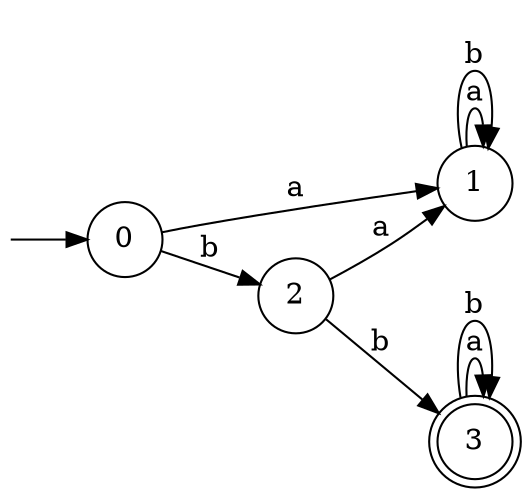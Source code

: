digraph Automaton {
	 rankdir=LR
	n0[shape=none label="" height=0 width=0 ]
	n0->0
	0[shape=circle]
	3[shape=doublecircle]
	node [shape = circle]
	0
	1
	2
	3
	0 -> 1 [label="a"]
	0 -> 2 [label="b"]
	1 -> 1 [label="a"]
	1 -> 1 [label="b"]
	2 -> 1 [label="a"]
	2 -> 3 [label="b"]
	3 -> 3 [label="a"]
	3 -> 3 [label="b"]
}
